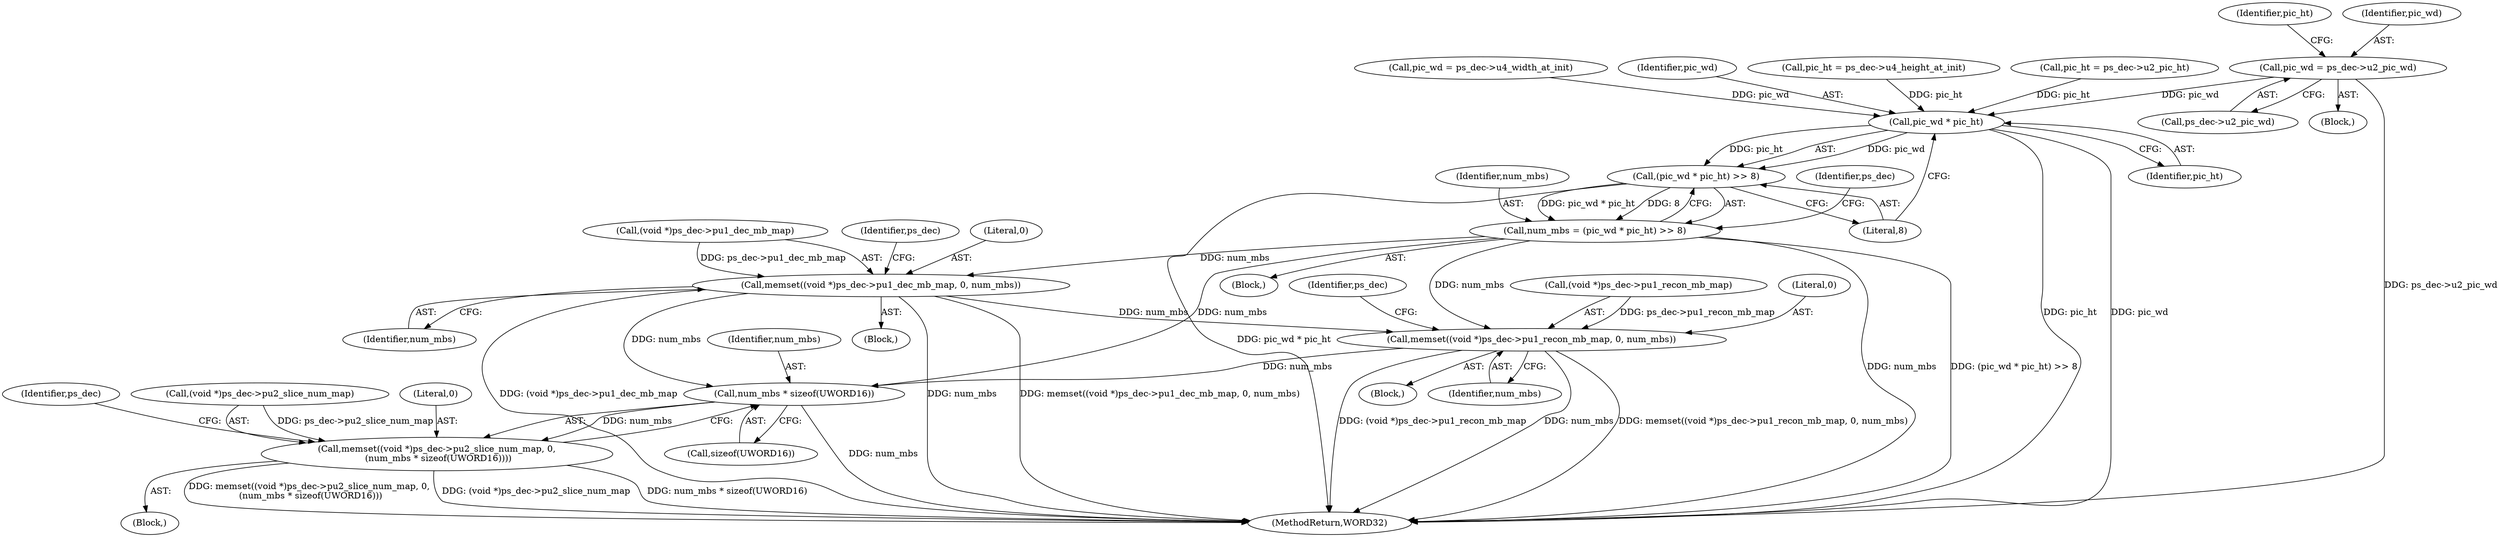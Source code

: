 digraph "0_Android_f634481e940421020e52f511c1fb34aac1db4b2f@pointer" {
"1000655" [label="(Call,pic_wd = ps_dec->u2_pic_wd)"];
"1000668" [label="(Call,pic_wd * pic_ht)"];
"1000667" [label="(Call,(pic_wd * pic_ht) >> 8)"];
"1000665" [label="(Call,num_mbs = (pic_wd * pic_ht) >> 8)"];
"1000677" [label="(Call,memset((void *)ps_dec->pu1_dec_mb_map, 0, num_mbs))"];
"1000690" [label="(Call,memset((void *)ps_dec->pu1_recon_mb_map, 0, num_mbs))"];
"1000710" [label="(Call,num_mbs * sizeof(UWORD16))"];
"1000703" [label="(Call,memset((void *)ps_dec->pu2_slice_num_map, 0,\n (num_mbs * sizeof(UWORD16))))"];
"1000661" [label="(Identifier,pic_ht)"];
"1000670" [label="(Identifier,pic_ht)"];
"1000671" [label="(Literal,8)"];
"1000668" [label="(Call,pic_wd * pic_ht)"];
"1000676" [label="(Block,)"];
"1000678" [label="(Call,(void *)ps_dec->pu1_dec_mb_map)"];
"1000702" [label="(Block,)"];
"1000689" [label="(Block,)"];
"1000666" [label="(Identifier,num_mbs)"];
"1000657" [label="(Call,ps_dec->u2_pic_wd)"];
"1000656" [label="(Identifier,pic_wd)"];
"1000667" [label="(Call,(pic_wd * pic_ht) >> 8)"];
"1000691" [label="(Call,(void *)ps_dec->pu1_recon_mb_map)"];
"1000711" [label="(Identifier,num_mbs)"];
"1000655" [label="(Call,pic_wd = ps_dec->u2_pic_wd)"];
"1000654" [label="(Block,)"];
"1000704" [label="(Call,(void *)ps_dec->pu2_slice_num_map)"];
"1000687" [label="(Identifier,ps_dec)"];
"1000628" [label="(Call,pic_wd = ps_dec->u4_width_at_init)"];
"1000712" [label="(Call,sizeof(UWORD16))"];
"1000697" [label="(Identifier,num_mbs)"];
"1000684" [label="(Identifier,num_mbs)"];
"1000674" [label="(Identifier,ps_dec)"];
"1000700" [label="(Identifier,ps_dec)"];
"1000669" [label="(Identifier,pic_wd)"];
"1000634" [label="(Call,pic_ht = ps_dec->u4_height_at_init)"];
"1000716" [label="(Identifier,ps_dec)"];
"1000696" [label="(Literal,0)"];
"1000690" [label="(Call,memset((void *)ps_dec->pu1_recon_mb_map, 0, num_mbs))"];
"1000665" [label="(Call,num_mbs = (pic_wd * pic_ht) >> 8)"];
"1000703" [label="(Call,memset((void *)ps_dec->pu2_slice_num_map, 0,\n (num_mbs * sizeof(UWORD16))))"];
"1000710" [label="(Call,num_mbs * sizeof(UWORD16))"];
"1000626" [label="(Block,)"];
"1000709" [label="(Literal,0)"];
"1000660" [label="(Call,pic_ht = ps_dec->u2_pic_ht)"];
"1000683" [label="(Literal,0)"];
"1002154" [label="(MethodReturn,WORD32)"];
"1000677" [label="(Call,memset((void *)ps_dec->pu1_dec_mb_map, 0, num_mbs))"];
"1000655" -> "1000654"  [label="AST: "];
"1000655" -> "1000657"  [label="CFG: "];
"1000656" -> "1000655"  [label="AST: "];
"1000657" -> "1000655"  [label="AST: "];
"1000661" -> "1000655"  [label="CFG: "];
"1000655" -> "1002154"  [label="DDG: ps_dec->u2_pic_wd"];
"1000655" -> "1000668"  [label="DDG: pic_wd"];
"1000668" -> "1000667"  [label="AST: "];
"1000668" -> "1000670"  [label="CFG: "];
"1000669" -> "1000668"  [label="AST: "];
"1000670" -> "1000668"  [label="AST: "];
"1000671" -> "1000668"  [label="CFG: "];
"1000668" -> "1002154"  [label="DDG: pic_ht"];
"1000668" -> "1002154"  [label="DDG: pic_wd"];
"1000668" -> "1000667"  [label="DDG: pic_wd"];
"1000668" -> "1000667"  [label="DDG: pic_ht"];
"1000628" -> "1000668"  [label="DDG: pic_wd"];
"1000660" -> "1000668"  [label="DDG: pic_ht"];
"1000634" -> "1000668"  [label="DDG: pic_ht"];
"1000667" -> "1000665"  [label="AST: "];
"1000667" -> "1000671"  [label="CFG: "];
"1000671" -> "1000667"  [label="AST: "];
"1000665" -> "1000667"  [label="CFG: "];
"1000667" -> "1002154"  [label="DDG: pic_wd * pic_ht"];
"1000667" -> "1000665"  [label="DDG: pic_wd * pic_ht"];
"1000667" -> "1000665"  [label="DDG: 8"];
"1000665" -> "1000626"  [label="AST: "];
"1000666" -> "1000665"  [label="AST: "];
"1000674" -> "1000665"  [label="CFG: "];
"1000665" -> "1002154"  [label="DDG: num_mbs"];
"1000665" -> "1002154"  [label="DDG: (pic_wd * pic_ht) >> 8"];
"1000665" -> "1000677"  [label="DDG: num_mbs"];
"1000665" -> "1000690"  [label="DDG: num_mbs"];
"1000665" -> "1000710"  [label="DDG: num_mbs"];
"1000677" -> "1000676"  [label="AST: "];
"1000677" -> "1000684"  [label="CFG: "];
"1000678" -> "1000677"  [label="AST: "];
"1000683" -> "1000677"  [label="AST: "];
"1000684" -> "1000677"  [label="AST: "];
"1000687" -> "1000677"  [label="CFG: "];
"1000677" -> "1002154"  [label="DDG: (void *)ps_dec->pu1_dec_mb_map"];
"1000677" -> "1002154"  [label="DDG: num_mbs"];
"1000677" -> "1002154"  [label="DDG: memset((void *)ps_dec->pu1_dec_mb_map, 0, num_mbs)"];
"1000678" -> "1000677"  [label="DDG: ps_dec->pu1_dec_mb_map"];
"1000677" -> "1000690"  [label="DDG: num_mbs"];
"1000677" -> "1000710"  [label="DDG: num_mbs"];
"1000690" -> "1000689"  [label="AST: "];
"1000690" -> "1000697"  [label="CFG: "];
"1000691" -> "1000690"  [label="AST: "];
"1000696" -> "1000690"  [label="AST: "];
"1000697" -> "1000690"  [label="AST: "];
"1000700" -> "1000690"  [label="CFG: "];
"1000690" -> "1002154"  [label="DDG: num_mbs"];
"1000690" -> "1002154"  [label="DDG: memset((void *)ps_dec->pu1_recon_mb_map, 0, num_mbs)"];
"1000690" -> "1002154"  [label="DDG: (void *)ps_dec->pu1_recon_mb_map"];
"1000691" -> "1000690"  [label="DDG: ps_dec->pu1_recon_mb_map"];
"1000690" -> "1000710"  [label="DDG: num_mbs"];
"1000710" -> "1000703"  [label="AST: "];
"1000710" -> "1000712"  [label="CFG: "];
"1000711" -> "1000710"  [label="AST: "];
"1000712" -> "1000710"  [label="AST: "];
"1000703" -> "1000710"  [label="CFG: "];
"1000710" -> "1002154"  [label="DDG: num_mbs"];
"1000710" -> "1000703"  [label="DDG: num_mbs"];
"1000703" -> "1000702"  [label="AST: "];
"1000704" -> "1000703"  [label="AST: "];
"1000709" -> "1000703"  [label="AST: "];
"1000716" -> "1000703"  [label="CFG: "];
"1000703" -> "1002154"  [label="DDG: num_mbs * sizeof(UWORD16)"];
"1000703" -> "1002154"  [label="DDG: memset((void *)ps_dec->pu2_slice_num_map, 0,\n (num_mbs * sizeof(UWORD16)))"];
"1000703" -> "1002154"  [label="DDG: (void *)ps_dec->pu2_slice_num_map"];
"1000704" -> "1000703"  [label="DDG: ps_dec->pu2_slice_num_map"];
}
